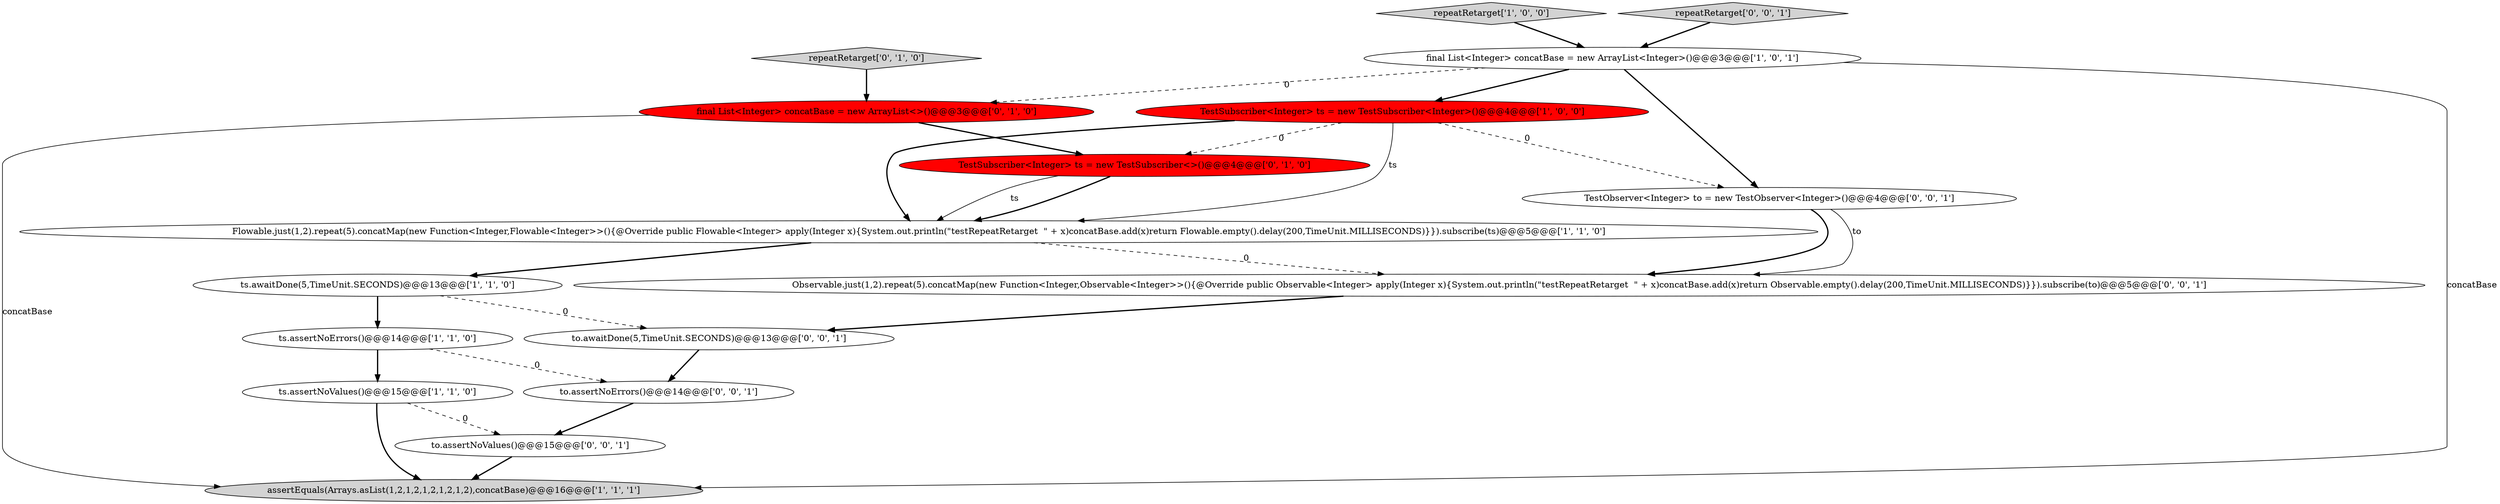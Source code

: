 digraph {
0 [style = filled, label = "Flowable.just(1,2).repeat(5).concatMap(new Function<Integer,Flowable<Integer>>(){@Override public Flowable<Integer> apply(Integer x){System.out.println(\"testRepeatRetarget  \" + x)concatBase.add(x)return Flowable.empty().delay(200,TimeUnit.MILLISECONDS)}}).subscribe(ts)@@@5@@@['1', '1', '0']", fillcolor = white, shape = ellipse image = "AAA0AAABBB1BBB"];
8 [style = filled, label = "TestSubscriber<Integer> ts = new TestSubscriber<>()@@@4@@@['0', '1', '0']", fillcolor = red, shape = ellipse image = "AAA1AAABBB2BBB"];
6 [style = filled, label = "repeatRetarget['1', '0', '0']", fillcolor = lightgray, shape = diamond image = "AAA0AAABBB1BBB"];
3 [style = filled, label = "assertEquals(Arrays.asList(1,2,1,2,1,2,1,2,1,2),concatBase)@@@16@@@['1', '1', '1']", fillcolor = lightgray, shape = ellipse image = "AAA0AAABBB1BBB"];
15 [style = filled, label = "to.awaitDone(5,TimeUnit.SECONDS)@@@13@@@['0', '0', '1']", fillcolor = white, shape = ellipse image = "AAA0AAABBB3BBB"];
12 [style = filled, label = "to.assertNoErrors()@@@14@@@['0', '0', '1']", fillcolor = white, shape = ellipse image = "AAA0AAABBB3BBB"];
11 [style = filled, label = "to.assertNoValues()@@@15@@@['0', '0', '1']", fillcolor = white, shape = ellipse image = "AAA0AAABBB3BBB"];
1 [style = filled, label = "final List<Integer> concatBase = new ArrayList<Integer>()@@@3@@@['1', '0', '1']", fillcolor = white, shape = ellipse image = "AAA0AAABBB1BBB"];
13 [style = filled, label = "repeatRetarget['0', '0', '1']", fillcolor = lightgray, shape = diamond image = "AAA0AAABBB3BBB"];
4 [style = filled, label = "ts.awaitDone(5,TimeUnit.SECONDS)@@@13@@@['1', '1', '0']", fillcolor = white, shape = ellipse image = "AAA0AAABBB1BBB"];
2 [style = filled, label = "ts.assertNoErrors()@@@14@@@['1', '1', '0']", fillcolor = white, shape = ellipse image = "AAA0AAABBB1BBB"];
16 [style = filled, label = "TestObserver<Integer> to = new TestObserver<Integer>()@@@4@@@['0', '0', '1']", fillcolor = white, shape = ellipse image = "AAA0AAABBB3BBB"];
10 [style = filled, label = "final List<Integer> concatBase = new ArrayList<>()@@@3@@@['0', '1', '0']", fillcolor = red, shape = ellipse image = "AAA1AAABBB2BBB"];
14 [style = filled, label = "Observable.just(1,2).repeat(5).concatMap(new Function<Integer,Observable<Integer>>(){@Override public Observable<Integer> apply(Integer x){System.out.println(\"testRepeatRetarget  \" + x)concatBase.add(x)return Observable.empty().delay(200,TimeUnit.MILLISECONDS)}}).subscribe(to)@@@5@@@['0', '0', '1']", fillcolor = white, shape = ellipse image = "AAA0AAABBB3BBB"];
5 [style = filled, label = "TestSubscriber<Integer> ts = new TestSubscriber<Integer>()@@@4@@@['1', '0', '0']", fillcolor = red, shape = ellipse image = "AAA1AAABBB1BBB"];
7 [style = filled, label = "ts.assertNoValues()@@@15@@@['1', '1', '0']", fillcolor = white, shape = ellipse image = "AAA0AAABBB1BBB"];
9 [style = filled, label = "repeatRetarget['0', '1', '0']", fillcolor = lightgray, shape = diamond image = "AAA0AAABBB2BBB"];
1->5 [style = bold, label=""];
10->3 [style = solid, label="concatBase"];
16->14 [style = solid, label="to"];
8->0 [style = solid, label="ts"];
12->11 [style = bold, label=""];
7->11 [style = dashed, label="0"];
4->2 [style = bold, label=""];
1->10 [style = dashed, label="0"];
9->10 [style = bold, label=""];
7->3 [style = bold, label=""];
13->1 [style = bold, label=""];
8->0 [style = bold, label=""];
5->16 [style = dashed, label="0"];
0->14 [style = dashed, label="0"];
6->1 [style = bold, label=""];
2->12 [style = dashed, label="0"];
10->8 [style = bold, label=""];
5->0 [style = bold, label=""];
11->3 [style = bold, label=""];
0->4 [style = bold, label=""];
1->16 [style = bold, label=""];
5->0 [style = solid, label="ts"];
4->15 [style = dashed, label="0"];
5->8 [style = dashed, label="0"];
1->3 [style = solid, label="concatBase"];
16->14 [style = bold, label=""];
14->15 [style = bold, label=""];
15->12 [style = bold, label=""];
2->7 [style = bold, label=""];
}
